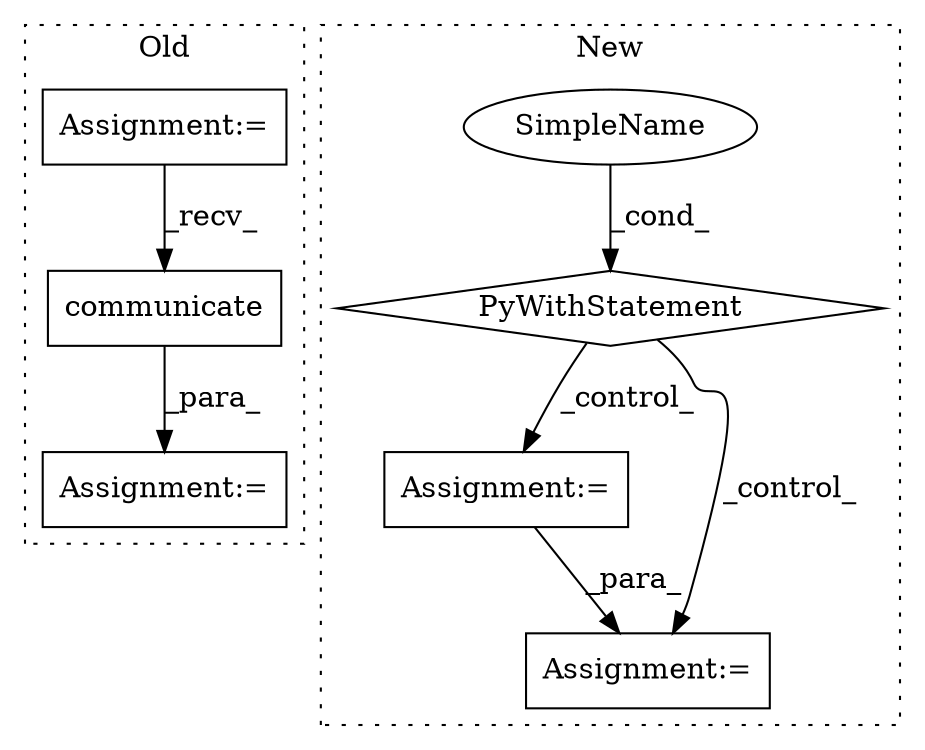digraph G {
subgraph cluster0 {
1 [label="communicate" a="32" s="625" l="13" shape="box"];
3 [label="Assignment:=" a="7" s="621" l="2" shape="box"];
6 [label="Assignment:=" a="7" s="525" l="1" shape="box"];
label = "Old";
style="dotted";
}
subgraph cluster1 {
2 [label="PyWithStatement" a="104" s="790,824" l="10,2" shape="diamond"];
4 [label="SimpleName" a="42" s="" l="" shape="ellipse"];
5 [label="Assignment:=" a="7" s="850" l="3" shape="box"];
7 [label="Assignment:=" a="7" s="868" l="1" shape="box"];
label = "New";
style="dotted";
}
1 -> 3 [label="_para_"];
2 -> 7 [label="_control_"];
2 -> 5 [label="_control_"];
4 -> 2 [label="_cond_"];
5 -> 7 [label="_para_"];
6 -> 1 [label="_recv_"];
}